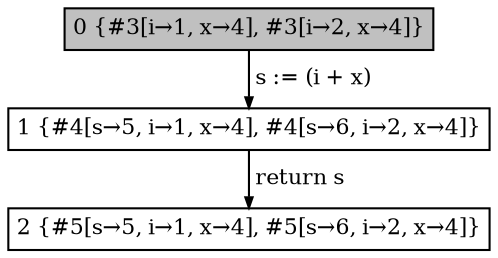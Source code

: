 digraph {
	ranksep=0.10
	nodesep=0.12
	node[fontsize=10.5,shape=box,height=0.02,width=0.02,margin="0.05,0.05"]
	edge[fontsize=10.5,arrowsize=0.5]

	0 [label="0 {#3[i→1, x→4], #3[i→2, x→4]}",style=filled,fillcolor=gray]
	1 [label="2 {#5[s→5, i→1, x→4], #5[s→6, i→2, x→4]}"]
	2 [label="1 {#4[s→5, i→1, x→4], #4[s→6, i→2, x→4]}"]

	2->1[label=" return s"]
	0->2[label=" s := (i + x)"]
}